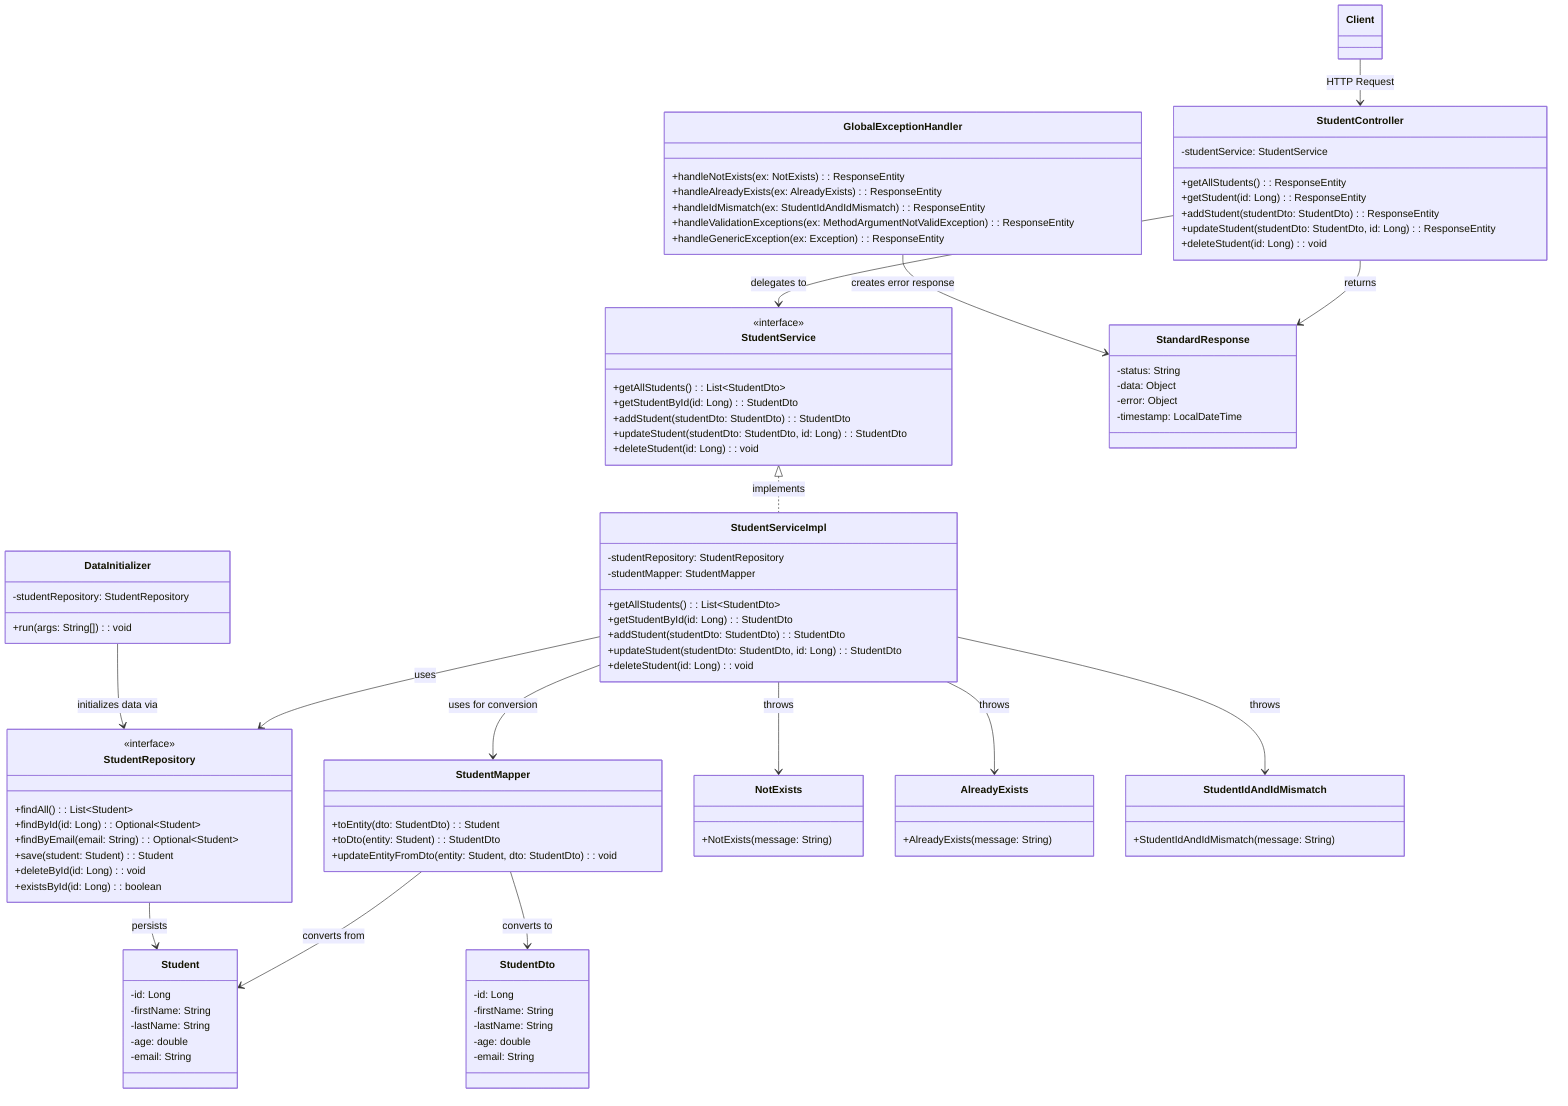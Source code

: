 classDiagram
    Client --> StudentController: HTTP Request
    StudentController --> StudentService: delegates to
    StudentService <|.. StudentServiceImpl: implements
    StudentServiceImpl --> StudentRepository: uses
    StudentServiceImpl --> StudentMapper: uses for conversion

    StudentController --> StandardResponse: returns
    GlobalExceptionHandler --> StandardResponse: creates error response

    StudentMapper --> Student: converts from
    StudentMapper --> StudentDto: converts to
    StudentRepository --> Student: persists

    StudentServiceImpl --> NotExists: throws
    StudentServiceImpl --> AlreadyExists: throws
    StudentServiceImpl --> StudentIdAndIdMismatch: throws

    class StudentController{
        -studentService: StudentService
        +getAllStudents(): ResponseEntity
        +getStudent(id: Long): ResponseEntity
        +addStudent(studentDto: StudentDto): ResponseEntity
        +updateStudent(studentDto: StudentDto, id: Long): ResponseEntity
        +deleteStudent(id: Long): void
    }

    class StudentService{
        <<interface>>
        +getAllStudents(): List~StudentDto~
        +getStudentById(id: Long): StudentDto
        +addStudent(studentDto: StudentDto): StudentDto
        +updateStudent(studentDto: StudentDto, id: Long): StudentDto
        +deleteStudent(id: Long): void
    }

    class StudentServiceImpl{
        -studentRepository: StudentRepository
        -studentMapper: StudentMapper
        +getAllStudents(): List~StudentDto~
        +getStudentById(id: Long): StudentDto
        +addStudent(studentDto: StudentDto): StudentDto
        +updateStudent(studentDto: StudentDto, id: Long): StudentDto
        +deleteStudent(id: Long): void
    }

    class StudentRepository{
        <<interface>>
        +findAll(): List~Student~
        +findById(id: Long): Optional~Student~
        +findByEmail(email: String): Optional~Student~
        +save(student: Student): Student
        +deleteById(id: Long): void
        +existsById(id: Long): boolean
    }

    class StudentMapper{
        +toEntity(dto: StudentDto): Student
        +toDto(entity: Student): StudentDto
        +updateEntityFromDto(entity: Student, dto: StudentDto): void
    }

    class Student{
        -id: Long
        -firstName: String
        -lastName: String
        -age: double
        -email: String
    }

    class StudentDto{
        -id: Long
        -firstName: String
        -lastName: String
        -age: double
        -email: String
    }

    class StandardResponse{
        -status: String
        -data: Object
        -error: Object
        -timestamp: LocalDateTime
    }

    class GlobalExceptionHandler{
        +handleNotExists(ex: NotExists): ResponseEntity
        +handleAlreadyExists(ex: AlreadyExists): ResponseEntity
        +handleIdMismatch(ex: StudentIdAndIdMismatch): ResponseEntity
        +handleValidationExceptions(ex: MethodArgumentNotValidException): ResponseEntity
        +handleGenericException(ex: Exception): ResponseEntity
    }

    class NotExists{
        +NotExists(message: String)
    }

    class AlreadyExists{
        +AlreadyExists(message: String)
    }

    class StudentIdAndIdMismatch{
        +StudentIdAndIdMismatch(message: String)
    }

    class DataInitializer{
        -studentRepository: StudentRepository
        +run(args: String[]): void
    }

    DataInitializer --> StudentRepository: initializes data via
